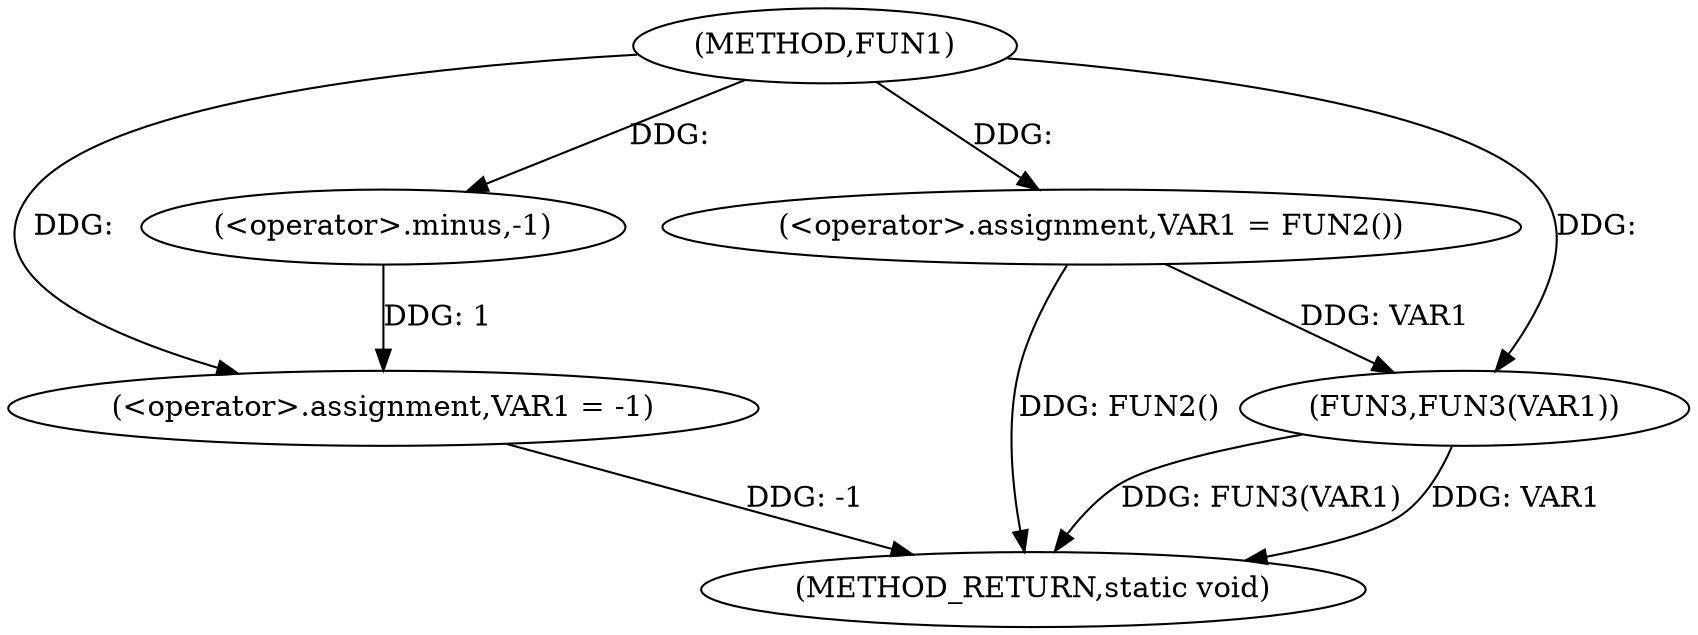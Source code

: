 digraph FUN1 {  
"1000100" [label = "(METHOD,FUN1)" ]
"1000112" [label = "(METHOD_RETURN,static void)" ]
"1000103" [label = "(<operator>.assignment,VAR1 = -1)" ]
"1000105" [label = "(<operator>.minus,-1)" ]
"1000107" [label = "(<operator>.assignment,VAR1 = FUN2())" ]
"1000110" [label = "(FUN3,FUN3(VAR1))" ]
  "1000103" -> "1000112"  [ label = "DDG: -1"] 
  "1000110" -> "1000112"  [ label = "DDG: FUN3(VAR1)"] 
  "1000110" -> "1000112"  [ label = "DDG: VAR1"] 
  "1000107" -> "1000112"  [ label = "DDG: FUN2()"] 
  "1000105" -> "1000103"  [ label = "DDG: 1"] 
  "1000100" -> "1000103"  [ label = "DDG: "] 
  "1000100" -> "1000105"  [ label = "DDG: "] 
  "1000100" -> "1000107"  [ label = "DDG: "] 
  "1000107" -> "1000110"  [ label = "DDG: VAR1"] 
  "1000100" -> "1000110"  [ label = "DDG: "] 
}
